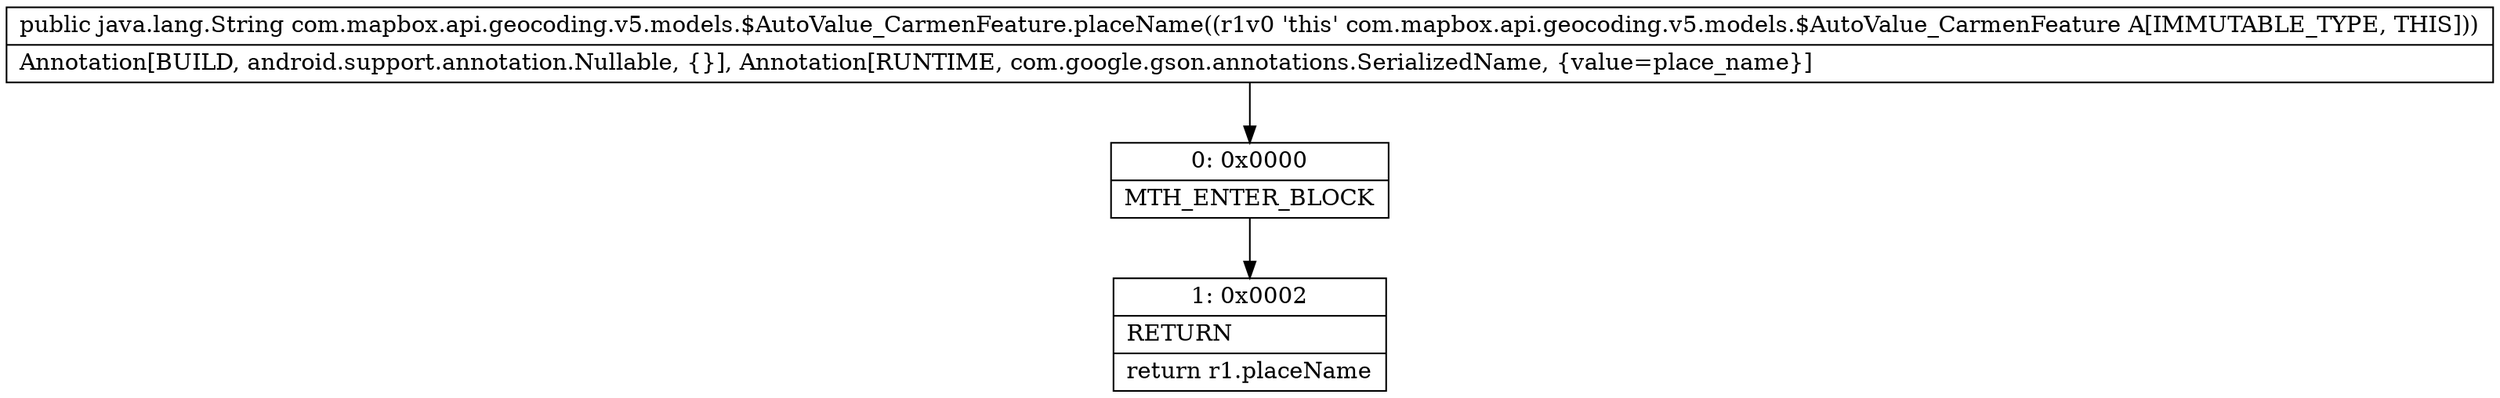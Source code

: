 digraph "CFG forcom.mapbox.api.geocoding.v5.models.$AutoValue_CarmenFeature.placeName()Ljava\/lang\/String;" {
Node_0 [shape=record,label="{0\:\ 0x0000|MTH_ENTER_BLOCK\l}"];
Node_1 [shape=record,label="{1\:\ 0x0002|RETURN\l|return r1.placeName\l}"];
MethodNode[shape=record,label="{public java.lang.String com.mapbox.api.geocoding.v5.models.$AutoValue_CarmenFeature.placeName((r1v0 'this' com.mapbox.api.geocoding.v5.models.$AutoValue_CarmenFeature A[IMMUTABLE_TYPE, THIS]))  | Annotation[BUILD, android.support.annotation.Nullable, \{\}], Annotation[RUNTIME, com.google.gson.annotations.SerializedName, \{value=place_name\}]\l}"];
MethodNode -> Node_0;
Node_0 -> Node_1;
}

